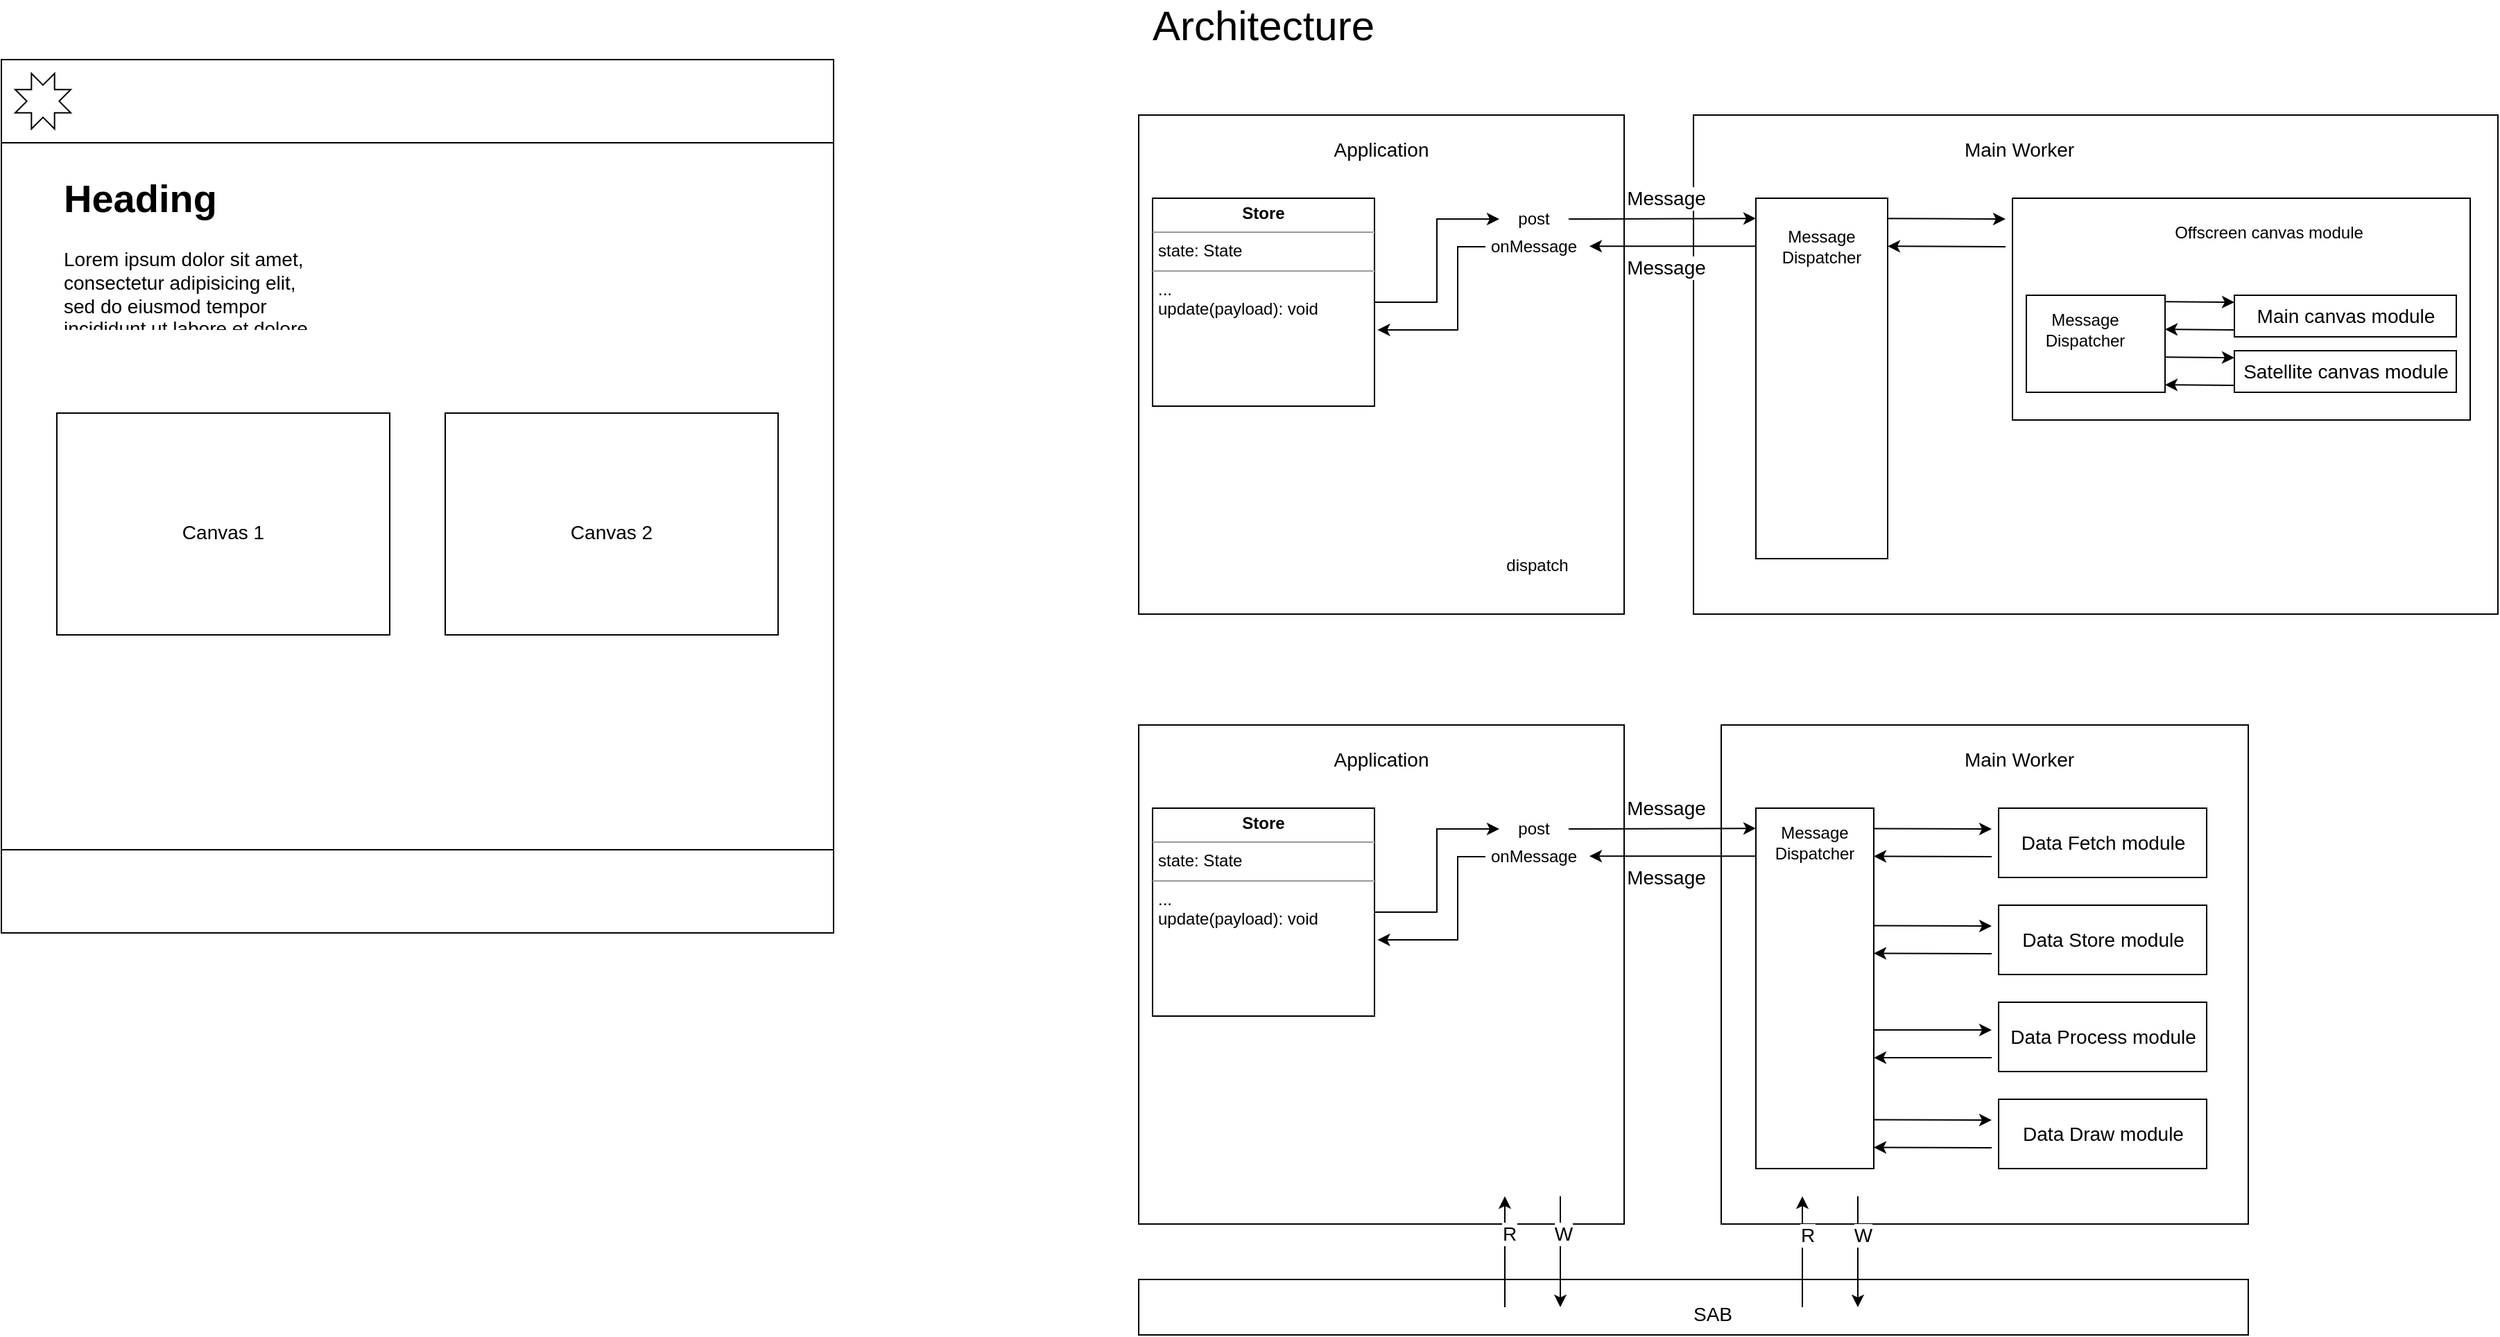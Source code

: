 <mxfile version="20.7.4" type="device"><diagram id="h54g0RJY-SKCdIhrQ2Me" name="Page-1"><mxGraphModel dx="2178" dy="2276" grid="1" gridSize="10" guides="1" tooltips="1" connect="1" arrows="1" fold="1" page="1" pageScale="1" pageWidth="827" pageHeight="1169" math="0" shadow="0"><root><mxCell id="0"/><mxCell id="1" parent="0"/><mxCell id="VuRKrDlXsBCHKtuJXxkc-2" value="" style="rounded=0;whiteSpace=wrap;html=1;" parent="1" vertex="1"><mxGeometry x="20" y="80" width="350" height="360" as="geometry"/></mxCell><mxCell id="VuRKrDlXsBCHKtuJXxkc-3" value="" style="rounded=0;whiteSpace=wrap;html=1;" parent="1" vertex="1"><mxGeometry x="420" y="80" width="580" height="360" as="geometry"/></mxCell><mxCell id="VuRKrDlXsBCHKtuJXxkc-4" value="Application" style="text;html=1;strokeColor=none;fillColor=none;align=center;verticalAlign=middle;whiteSpace=wrap;rounded=0;fontSize=14;" parent="1" vertex="1"><mxGeometry x="165" y="90" width="60" height="30" as="geometry"/></mxCell><mxCell id="VuRKrDlXsBCHKtuJXxkc-5" value="Main Worker" style="text;html=1;strokeColor=none;fillColor=none;align=center;verticalAlign=middle;whiteSpace=wrap;rounded=0;fontSize=14;" parent="1" vertex="1"><mxGeometry x="610" y="90" width="90" height="30" as="geometry"/></mxCell><mxCell id="VuRKrDlXsBCHKtuJXxkc-16" value="" style="rounded=0;whiteSpace=wrap;html=1;" parent="1" vertex="1"><mxGeometry x="465" y="140" width="95" height="260" as="geometry"/></mxCell><mxCell id="VuRKrDlXsBCHKtuJXxkc-17" value="Message Dispatcher" style="text;html=1;strokeColor=none;fillColor=none;align=center;verticalAlign=middle;whiteSpace=wrap;rounded=0;" parent="1" vertex="1"><mxGeometry x="480" y="160" width="65" height="30" as="geometry"/></mxCell><mxCell id="VuRKrDlXsBCHKtuJXxkc-54" value="" style="endArrow=classic;html=1;rounded=0;fontSize=14;" parent="1" edge="1"><mxGeometry width="50" height="50" relative="1" as="geometry"><mxPoint x="560" y="154.66" as="sourcePoint"/><mxPoint x="645" y="155" as="targetPoint"/></mxGeometry></mxCell><mxCell id="VuRKrDlXsBCHKtuJXxkc-55" value="" style="endArrow=classic;html=1;rounded=0;fontSize=14;" parent="1" edge="1"><mxGeometry width="50" height="50" relative="1" as="geometry"><mxPoint x="645" y="175" as="sourcePoint"/><mxPoint x="560" y="174.66" as="targetPoint"/></mxGeometry></mxCell><mxCell id="VuRKrDlXsBCHKtuJXxkc-62" value="" style="endArrow=classic;html=1;rounded=0;fontSize=14;exitX=1;exitY=0.5;exitDx=0;exitDy=0;" parent="1" source="VuRKrDlXsBCHKtuJXxkc-70" edge="1"><mxGeometry width="50" height="50" relative="1" as="geometry"><mxPoint x="345" y="154.58" as="sourcePoint"/><mxPoint x="465" y="154.58" as="targetPoint"/></mxGeometry></mxCell><mxCell id="VuRKrDlXsBCHKtuJXxkc-95" value="Message" style="edgeLabel;html=1;align=center;verticalAlign=middle;resizable=0;points=[];fontSize=14;" parent="VuRKrDlXsBCHKtuJXxkc-62" vertex="1" connectable="0"><mxGeometry x="0.264" y="3" relative="1" as="geometry"><mxPoint x="-16" y="-12" as="offset"/></mxGeometry></mxCell><mxCell id="VuRKrDlXsBCHKtuJXxkc-63" value="" style="endArrow=classic;html=1;rounded=0;fontSize=14;" parent="1" edge="1"><mxGeometry width="50" height="50" relative="1" as="geometry"><mxPoint x="465" y="174.58" as="sourcePoint"/><mxPoint x="345" y="174.58" as="targetPoint"/></mxGeometry></mxCell><mxCell id="VuRKrDlXsBCHKtuJXxkc-90" style="edgeStyle=orthogonalEdgeStyle;rounded=0;orthogonalLoop=1;jettySize=auto;html=1;exitX=0;exitY=0.5;exitDx=0;exitDy=0;entryX=1.014;entryY=0.633;entryDx=0;entryDy=0;entryPerimeter=0;fontSize=14;" parent="1" source="VuRKrDlXsBCHKtuJXxkc-69" target="VuRKrDlXsBCHKtuJXxkc-87" edge="1"><mxGeometry relative="1" as="geometry"><Array as="points"><mxPoint x="250" y="175"/><mxPoint x="250" y="235"/></Array></mxGeometry></mxCell><mxCell id="VuRKrDlXsBCHKtuJXxkc-69" value="onMessage" style="text;html=1;strokeColor=none;fillColor=none;align=center;verticalAlign=middle;whiteSpace=wrap;rounded=0;" parent="1" vertex="1"><mxGeometry x="270" y="160" width="70" height="30" as="geometry"/></mxCell><mxCell id="VuRKrDlXsBCHKtuJXxkc-70" value="post" style="text;html=1;strokeColor=none;fillColor=none;align=center;verticalAlign=middle;whiteSpace=wrap;rounded=0;" parent="1" vertex="1"><mxGeometry x="280" y="140" width="50" height="30" as="geometry"/></mxCell><mxCell id="VuRKrDlXsBCHKtuJXxkc-76" value="dispatch" style="text;html=1;strokeColor=none;fillColor=none;align=center;verticalAlign=middle;whiteSpace=wrap;rounded=0;" parent="1" vertex="1"><mxGeometry x="280" y="390" width="55" height="30" as="geometry"/></mxCell><mxCell id="VuRKrDlXsBCHKtuJXxkc-88" style="edgeStyle=orthogonalEdgeStyle;rounded=0;orthogonalLoop=1;jettySize=auto;html=1;exitX=1;exitY=0.5;exitDx=0;exitDy=0;fontSize=14;entryX=0;entryY=0.5;entryDx=0;entryDy=0;" parent="1" source="VuRKrDlXsBCHKtuJXxkc-87" target="VuRKrDlXsBCHKtuJXxkc-70" edge="1"><mxGeometry relative="1" as="geometry"><mxPoint x="270" y="155" as="targetPoint"/></mxGeometry></mxCell><mxCell id="VuRKrDlXsBCHKtuJXxkc-87" value="&lt;p style=&quot;margin:0px;margin-top:4px;text-align:center;&quot;&gt;&lt;b&gt;Store&lt;/b&gt;&lt;/p&gt;&lt;hr size=&quot;1&quot;&gt;&lt;p style=&quot;margin:0px;margin-left:4px;&quot;&gt;state: State&lt;/p&gt;&lt;hr size=&quot;1&quot;&gt;&lt;p style=&quot;margin:0px;margin-left:4px;&quot;&gt;...&lt;/p&gt;&lt;p style=&quot;margin:0px;margin-left:4px;&quot;&gt;update(payload): void&lt;/p&gt;" style="verticalAlign=top;align=left;overflow=fill;fontSize=12;fontFamily=Helvetica;html=1;" parent="1" vertex="1"><mxGeometry x="30" y="140" width="160" height="150" as="geometry"/></mxCell><mxCell id="VuRKrDlXsBCHKtuJXxkc-96" value="Message" style="edgeLabel;html=1;align=center;verticalAlign=middle;resizable=0;points=[];fontSize=14;" parent="1" vertex="1" connectable="0"><mxGeometry x="400.0" y="190.004" as="geometry"/></mxCell><mxCell id="VuRKrDlXsBCHKtuJXxkc-97" value="" style="rounded=0;whiteSpace=wrap;html=1;" parent="1" vertex="1"><mxGeometry x="20" y="520" width="350" height="360" as="geometry"/></mxCell><mxCell id="VuRKrDlXsBCHKtuJXxkc-98" value="" style="rounded=0;whiteSpace=wrap;html=1;" parent="1" vertex="1"><mxGeometry x="440" y="520" width="380" height="360" as="geometry"/></mxCell><mxCell id="VuRKrDlXsBCHKtuJXxkc-99" value="Application" style="text;html=1;strokeColor=none;fillColor=none;align=center;verticalAlign=middle;whiteSpace=wrap;rounded=0;fontSize=14;" parent="1" vertex="1"><mxGeometry x="165" y="530" width="60" height="30" as="geometry"/></mxCell><mxCell id="VuRKrDlXsBCHKtuJXxkc-100" value="Main Worker" style="text;html=1;strokeColor=none;fillColor=none;align=center;verticalAlign=middle;whiteSpace=wrap;rounded=0;fontSize=14;" parent="1" vertex="1"><mxGeometry x="610" y="530" width="90" height="30" as="geometry"/></mxCell><mxCell id="VuRKrDlXsBCHKtuJXxkc-101" value="" style="rounded=0;whiteSpace=wrap;html=1;" parent="1" vertex="1"><mxGeometry x="465" y="580" width="85" height="260" as="geometry"/></mxCell><mxCell id="VuRKrDlXsBCHKtuJXxkc-102" value="Message Dispatcher" style="text;html=1;strokeColor=none;fillColor=none;align=center;verticalAlign=middle;whiteSpace=wrap;rounded=0;" parent="1" vertex="1"><mxGeometry x="470" y="590" width="75" height="30" as="geometry"/></mxCell><mxCell id="VuRKrDlXsBCHKtuJXxkc-103" value="Data Store module" style="html=1;fontSize=14;" parent="1" vertex="1"><mxGeometry x="640" y="650" width="150" height="50" as="geometry"/></mxCell><mxCell id="VuRKrDlXsBCHKtuJXxkc-104" value="Data Process module" style="html=1;fontSize=14;" parent="1" vertex="1"><mxGeometry x="640" y="720" width="150" height="50" as="geometry"/></mxCell><mxCell id="VuRKrDlXsBCHKtuJXxkc-105" value="Data Draw module" style="html=1;fontSize=14;" parent="1" vertex="1"><mxGeometry x="640" y="790" width="150" height="50" as="geometry"/></mxCell><mxCell id="VuRKrDlXsBCHKtuJXxkc-106" value="Data Fetch module" style="html=1;fontSize=14;" parent="1" vertex="1"><mxGeometry x="640" y="580" width="150" height="50" as="geometry"/></mxCell><mxCell id="VuRKrDlXsBCHKtuJXxkc-115" value="" style="endArrow=classic;html=1;rounded=0;fontSize=14;exitX=1;exitY=0.5;exitDx=0;exitDy=0;" parent="1" source="VuRKrDlXsBCHKtuJXxkc-120" edge="1"><mxGeometry width="50" height="50" relative="1" as="geometry"><mxPoint x="345" y="594.58" as="sourcePoint"/><mxPoint x="465" y="594.58" as="targetPoint"/></mxGeometry></mxCell><mxCell id="VuRKrDlXsBCHKtuJXxkc-116" value="Message" style="edgeLabel;html=1;align=center;verticalAlign=middle;resizable=0;points=[];fontSize=14;" parent="VuRKrDlXsBCHKtuJXxkc-115" vertex="1" connectable="0"><mxGeometry x="0.264" y="3" relative="1" as="geometry"><mxPoint x="-16" y="-12" as="offset"/></mxGeometry></mxCell><mxCell id="VuRKrDlXsBCHKtuJXxkc-117" value="" style="endArrow=classic;html=1;rounded=0;fontSize=14;" parent="1" edge="1"><mxGeometry width="50" height="50" relative="1" as="geometry"><mxPoint x="465" y="614.58" as="sourcePoint"/><mxPoint x="345" y="614.58" as="targetPoint"/></mxGeometry></mxCell><mxCell id="VuRKrDlXsBCHKtuJXxkc-118" style="edgeStyle=orthogonalEdgeStyle;rounded=0;orthogonalLoop=1;jettySize=auto;html=1;exitX=0;exitY=0.5;exitDx=0;exitDy=0;entryX=1.014;entryY=0.633;entryDx=0;entryDy=0;entryPerimeter=0;fontSize=14;" parent="1" source="VuRKrDlXsBCHKtuJXxkc-119" target="VuRKrDlXsBCHKtuJXxkc-123" edge="1"><mxGeometry relative="1" as="geometry"><Array as="points"><mxPoint x="250" y="615"/><mxPoint x="250" y="675"/></Array></mxGeometry></mxCell><mxCell id="VuRKrDlXsBCHKtuJXxkc-119" value="onMessage" style="text;html=1;strokeColor=none;fillColor=none;align=center;verticalAlign=middle;whiteSpace=wrap;rounded=0;" parent="1" vertex="1"><mxGeometry x="270" y="600" width="70" height="30" as="geometry"/></mxCell><mxCell id="VuRKrDlXsBCHKtuJXxkc-120" value="post" style="text;html=1;strokeColor=none;fillColor=none;align=center;verticalAlign=middle;whiteSpace=wrap;rounded=0;" parent="1" vertex="1"><mxGeometry x="280" y="580" width="50" height="30" as="geometry"/></mxCell><mxCell id="VuRKrDlXsBCHKtuJXxkc-122" style="edgeStyle=orthogonalEdgeStyle;rounded=0;orthogonalLoop=1;jettySize=auto;html=1;exitX=1;exitY=0.5;exitDx=0;exitDy=0;fontSize=14;entryX=0;entryY=0.5;entryDx=0;entryDy=0;" parent="1" source="VuRKrDlXsBCHKtuJXxkc-123" target="VuRKrDlXsBCHKtuJXxkc-120" edge="1"><mxGeometry relative="1" as="geometry"><mxPoint x="270" y="595" as="targetPoint"/></mxGeometry></mxCell><mxCell id="VuRKrDlXsBCHKtuJXxkc-123" value="&lt;p style=&quot;margin:0px;margin-top:4px;text-align:center;&quot;&gt;&lt;b&gt;Store&lt;/b&gt;&lt;/p&gt;&lt;hr size=&quot;1&quot;&gt;&lt;p style=&quot;margin:0px;margin-left:4px;&quot;&gt;state: State&lt;/p&gt;&lt;hr size=&quot;1&quot;&gt;&lt;p style=&quot;margin:0px;margin-left:4px;&quot;&gt;...&lt;/p&gt;&lt;p style=&quot;margin:0px;margin-left:4px;&quot;&gt;update(payload): void&lt;/p&gt;" style="verticalAlign=top;align=left;overflow=fill;fontSize=12;fontFamily=Helvetica;html=1;" parent="1" vertex="1"><mxGeometry x="30" y="580" width="160" height="150" as="geometry"/></mxCell><mxCell id="VuRKrDlXsBCHKtuJXxkc-124" value="Message" style="edgeLabel;html=1;align=center;verticalAlign=middle;resizable=0;points=[];fontSize=14;" parent="1" vertex="1" connectable="0"><mxGeometry x="400.0" y="630.004" as="geometry"/></mxCell><mxCell id="VuRKrDlXsBCHKtuJXxkc-125" value="" style="rounded=0;whiteSpace=wrap;html=1;fontSize=14;" parent="1" vertex="1"><mxGeometry x="20" y="920" width="800" height="40" as="geometry"/></mxCell><mxCell id="VuRKrDlXsBCHKtuJXxkc-126" value="SAB" style="text;html=1;strokeColor=none;fillColor=none;align=center;verticalAlign=middle;whiteSpace=wrap;rounded=0;fontSize=14;" parent="1" vertex="1"><mxGeometry x="404" y="930" width="60" height="30" as="geometry"/></mxCell><mxCell id="VuRKrDlXsBCHKtuJXxkc-136" value="" style="endArrow=classic;html=1;rounded=0;fontSize=14;" parent="1" edge="1"><mxGeometry width="50" height="50" relative="1" as="geometry"><mxPoint x="498.5" y="940" as="sourcePoint"/><mxPoint x="498.5" y="860" as="targetPoint"/></mxGeometry></mxCell><mxCell id="VuRKrDlXsBCHKtuJXxkc-141" value="R" style="edgeLabel;html=1;align=center;verticalAlign=middle;resizable=0;points=[];fontSize=14;" parent="VuRKrDlXsBCHKtuJXxkc-136" vertex="1" connectable="0"><mxGeometry x="0.295" y="-3" relative="1" as="geometry"><mxPoint as="offset"/></mxGeometry></mxCell><mxCell id="VuRKrDlXsBCHKtuJXxkc-137" value="" style="endArrow=classic;html=1;rounded=0;fontSize=14;" parent="1" edge="1"><mxGeometry width="50" height="50" relative="1" as="geometry"><mxPoint x="538.5" y="860" as="sourcePoint"/><mxPoint x="538.5" y="940" as="targetPoint"/></mxGeometry></mxCell><mxCell id="VuRKrDlXsBCHKtuJXxkc-140" value="W" style="edgeLabel;html=1;align=center;verticalAlign=middle;resizable=0;points=[];fontSize=14;" parent="VuRKrDlXsBCHKtuJXxkc-137" vertex="1" connectable="0"><mxGeometry x="-0.315" y="3" relative="1" as="geometry"><mxPoint as="offset"/></mxGeometry></mxCell><mxCell id="VuRKrDlXsBCHKtuJXxkc-138" value="" style="endArrow=classic;html=1;rounded=0;fontSize=14;" parent="1" edge="1"><mxGeometry width="50" height="50" relative="1" as="geometry"><mxPoint x="284" y="940" as="sourcePoint"/><mxPoint x="284" y="860" as="targetPoint"/></mxGeometry></mxCell><mxCell id="VuRKrDlXsBCHKtuJXxkc-143" value="R" style="edgeLabel;html=1;align=center;verticalAlign=middle;resizable=0;points=[];fontSize=14;" parent="VuRKrDlXsBCHKtuJXxkc-138" vertex="1" connectable="0"><mxGeometry x="0.335" y="-3" relative="1" as="geometry"><mxPoint as="offset"/></mxGeometry></mxCell><mxCell id="VuRKrDlXsBCHKtuJXxkc-139" value="" style="endArrow=classic;html=1;rounded=0;fontSize=14;" parent="1" edge="1"><mxGeometry width="50" height="50" relative="1" as="geometry"><mxPoint x="324" y="860" as="sourcePoint"/><mxPoint x="324" y="940" as="targetPoint"/></mxGeometry></mxCell><mxCell id="VuRKrDlXsBCHKtuJXxkc-142" value="W" style="edgeLabel;html=1;align=center;verticalAlign=middle;resizable=0;points=[];fontSize=14;" parent="VuRKrDlXsBCHKtuJXxkc-139" vertex="1" connectable="0"><mxGeometry x="-0.335" y="2" relative="1" as="geometry"><mxPoint as="offset"/></mxGeometry></mxCell><mxCell id="VuRKrDlXsBCHKtuJXxkc-146" value="" style="rounded=0;whiteSpace=wrap;html=1;" parent="1" vertex="1"><mxGeometry x="-800" y="40" width="600" height="630" as="geometry"/></mxCell><mxCell id="VuRKrDlXsBCHKtuJXxkc-147" value="Architecture" style="text;html=1;strokeColor=none;fillColor=none;align=center;verticalAlign=middle;whiteSpace=wrap;rounded=0;fontSize=30;" parent="1" vertex="1"><mxGeometry x="20" width="180" height="30" as="geometry"/></mxCell><mxCell id="VuRKrDlXsBCHKtuJXxkc-157" value="" style="endArrow=classic;html=1;rounded=0;fontSize=14;" parent="1" edge="1"><mxGeometry width="50" height="50" relative="1" as="geometry"><mxPoint x="550" y="594.7" as="sourcePoint"/><mxPoint x="635" y="595.04" as="targetPoint"/></mxGeometry></mxCell><mxCell id="VuRKrDlXsBCHKtuJXxkc-158" value="" style="endArrow=classic;html=1;rounded=0;fontSize=14;" parent="1" edge="1"><mxGeometry width="50" height="50" relative="1" as="geometry"><mxPoint x="635" y="615.04" as="sourcePoint"/><mxPoint x="550" y="614.7" as="targetPoint"/></mxGeometry></mxCell><mxCell id="VuRKrDlXsBCHKtuJXxkc-159" value="" style="endArrow=classic;html=1;rounded=0;fontSize=14;" parent="1" edge="1"><mxGeometry width="50" height="50" relative="1" as="geometry"><mxPoint x="550" y="664.7" as="sourcePoint"/><mxPoint x="635" y="665.04" as="targetPoint"/></mxGeometry></mxCell><mxCell id="VuRKrDlXsBCHKtuJXxkc-160" value="" style="endArrow=classic;html=1;rounded=0;fontSize=14;" parent="1" edge="1"><mxGeometry width="50" height="50" relative="1" as="geometry"><mxPoint x="635" y="685.04" as="sourcePoint"/><mxPoint x="550" y="684.7" as="targetPoint"/></mxGeometry></mxCell><mxCell id="VuRKrDlXsBCHKtuJXxkc-161" value="" style="endArrow=classic;html=1;rounded=0;fontSize=14;" parent="1" edge="1"><mxGeometry width="50" height="50" relative="1" as="geometry"><mxPoint x="550" y="740.04" as="sourcePoint"/><mxPoint x="635" y="740.04" as="targetPoint"/></mxGeometry></mxCell><mxCell id="VuRKrDlXsBCHKtuJXxkc-162" value="" style="endArrow=classic;html=1;rounded=0;fontSize=14;" parent="1" edge="1"><mxGeometry width="50" height="50" relative="1" as="geometry"><mxPoint x="635" y="760.04" as="sourcePoint"/><mxPoint x="550" y="760.04" as="targetPoint"/></mxGeometry></mxCell><mxCell id="VuRKrDlXsBCHKtuJXxkc-163" value="" style="endArrow=classic;html=1;rounded=0;fontSize=14;" parent="1" edge="1"><mxGeometry width="50" height="50" relative="1" as="geometry"><mxPoint x="550" y="804.7" as="sourcePoint"/><mxPoint x="635" y="805.04" as="targetPoint"/></mxGeometry></mxCell><mxCell id="VuRKrDlXsBCHKtuJXxkc-164" value="" style="endArrow=classic;html=1;rounded=0;fontSize=14;" parent="1" edge="1"><mxGeometry width="50" height="50" relative="1" as="geometry"><mxPoint x="635" y="825.04" as="sourcePoint"/><mxPoint x="550" y="824.7" as="targetPoint"/></mxGeometry></mxCell><mxCell id="VuRKrDlXsBCHKtuJXxkc-165" value="" style="rounded=0;whiteSpace=wrap;html=1;fontSize=30;" parent="1" vertex="1"><mxGeometry x="-800" y="40" width="600" height="60" as="geometry"/></mxCell><mxCell id="VuRKrDlXsBCHKtuJXxkc-166" value="" style="rounded=0;whiteSpace=wrap;html=1;fontSize=30;" parent="1" vertex="1"><mxGeometry x="-800" y="610" width="600" height="60" as="geometry"/></mxCell><mxCell id="VuRKrDlXsBCHKtuJXxkc-168" value="" style="rounded=0;whiteSpace=wrap;html=1;fontSize=30;" parent="1" vertex="1"><mxGeometry x="-760" y="295" width="240" height="160" as="geometry"/></mxCell><mxCell id="VuRKrDlXsBCHKtuJXxkc-169" value="" style="rounded=0;whiteSpace=wrap;html=1;fontSize=30;" parent="1" vertex="1"><mxGeometry x="-480" y="295" width="240" height="160" as="geometry"/></mxCell><mxCell id="VuRKrDlXsBCHKtuJXxkc-170" value="&lt;font style=&quot;font-size: 14px;&quot;&gt;Canvas 1&lt;/font&gt;" style="text;html=1;strokeColor=none;fillColor=none;align=center;verticalAlign=middle;whiteSpace=wrap;rounded=0;fontSize=30;" parent="1" vertex="1"><mxGeometry x="-680" y="360" width="80" height="30" as="geometry"/></mxCell><mxCell id="VuRKrDlXsBCHKtuJXxkc-173" value="&lt;font style=&quot;font-size: 14px;&quot;&gt;Canvas 2&lt;/font&gt;" style="text;html=1;strokeColor=none;fillColor=none;align=center;verticalAlign=middle;whiteSpace=wrap;rounded=0;fontSize=30;" parent="1" vertex="1"><mxGeometry x="-400" y="360" width="80" height="30" as="geometry"/></mxCell><mxCell id="VuRKrDlXsBCHKtuJXxkc-182" value="" style="verticalLabelPosition=bottom;verticalAlign=top;html=1;shape=mxgraph.basic.8_point_star;fontSize=14;" parent="1" vertex="1"><mxGeometry x="-790" y="50" width="40" height="40" as="geometry"/></mxCell><mxCell id="VuRKrDlXsBCHKtuJXxkc-183" value="&lt;h1&gt;Heading&lt;/h1&gt;&lt;p&gt;Lorem ipsum dolor sit amet, consectetur adipisicing elit, sed do eiusmod tempor incididunt ut labore et dolore magna aliqua.&lt;/p&gt;" style="text;html=1;strokeColor=none;fillColor=none;spacing=5;spacingTop=-20;whiteSpace=wrap;overflow=hidden;rounded=0;fontSize=14;" parent="1" vertex="1"><mxGeometry x="-760" y="115" width="190" height="120" as="geometry"/></mxCell><mxCell id="S-R1VQh-44AHPfIKQIAo-4" value="" style="rounded=0;whiteSpace=wrap;html=1;" parent="1" vertex="1"><mxGeometry x="650" y="140" width="330" height="160" as="geometry"/></mxCell><mxCell id="S-R1VQh-44AHPfIKQIAo-5" value="Main canvas module" style="html=1;fontSize=14;" parent="1" vertex="1"><mxGeometry x="810" y="210" width="160" height="30" as="geometry"/></mxCell><mxCell id="S-R1VQh-44AHPfIKQIAo-6" value="Satellite canvas module" style="html=1;fontSize=14;" parent="1" vertex="1"><mxGeometry x="810" y="250" width="160" height="30" as="geometry"/></mxCell><mxCell id="S-R1VQh-44AHPfIKQIAo-7" value="Offscreen canvas module" style="text;html=1;strokeColor=none;fillColor=none;align=center;verticalAlign=middle;whiteSpace=wrap;rounded=0;" parent="1" vertex="1"><mxGeometry x="760" y="150" width="150" height="30" as="geometry"/></mxCell><mxCell id="S-R1VQh-44AHPfIKQIAo-8" value="" style="rounded=0;whiteSpace=wrap;html=1;" parent="1" vertex="1"><mxGeometry x="660" y="210" width="100" height="70" as="geometry"/></mxCell><mxCell id="S-R1VQh-44AHPfIKQIAo-9" value="Message Dispatcher" style="text;html=1;strokeColor=none;fillColor=none;align=center;verticalAlign=middle;whiteSpace=wrap;rounded=0;" parent="1" vertex="1"><mxGeometry x="670" y="220" width="65" height="30" as="geometry"/></mxCell><mxCell id="S-R1VQh-44AHPfIKQIAo-10" value="" style="endArrow=classic;html=1;rounded=0;fontSize=14;" parent="1" edge="1"><mxGeometry width="50" height="50" relative="1" as="geometry"><mxPoint x="760" y="214.57" as="sourcePoint"/><mxPoint x="810" y="215" as="targetPoint"/></mxGeometry></mxCell><mxCell id="S-R1VQh-44AHPfIKQIAo-11" value="" style="endArrow=classic;html=1;rounded=0;fontSize=14;" parent="1" edge="1"><mxGeometry width="50" height="50" relative="1" as="geometry"><mxPoint x="810" y="235" as="sourcePoint"/><mxPoint x="760" y="234.57" as="targetPoint"/></mxGeometry></mxCell><mxCell id="S-R1VQh-44AHPfIKQIAo-12" value="" style="endArrow=classic;html=1;rounded=0;fontSize=14;" parent="1" edge="1"><mxGeometry width="50" height="50" relative="1" as="geometry"><mxPoint x="760" y="254.57" as="sourcePoint"/><mxPoint x="810" y="255" as="targetPoint"/></mxGeometry></mxCell><mxCell id="S-R1VQh-44AHPfIKQIAo-13" value="" style="endArrow=classic;html=1;rounded=0;fontSize=14;" parent="1" edge="1"><mxGeometry width="50" height="50" relative="1" as="geometry"><mxPoint x="810" y="275" as="sourcePoint"/><mxPoint x="760" y="274.57" as="targetPoint"/></mxGeometry></mxCell></root></mxGraphModel></diagram></mxfile>